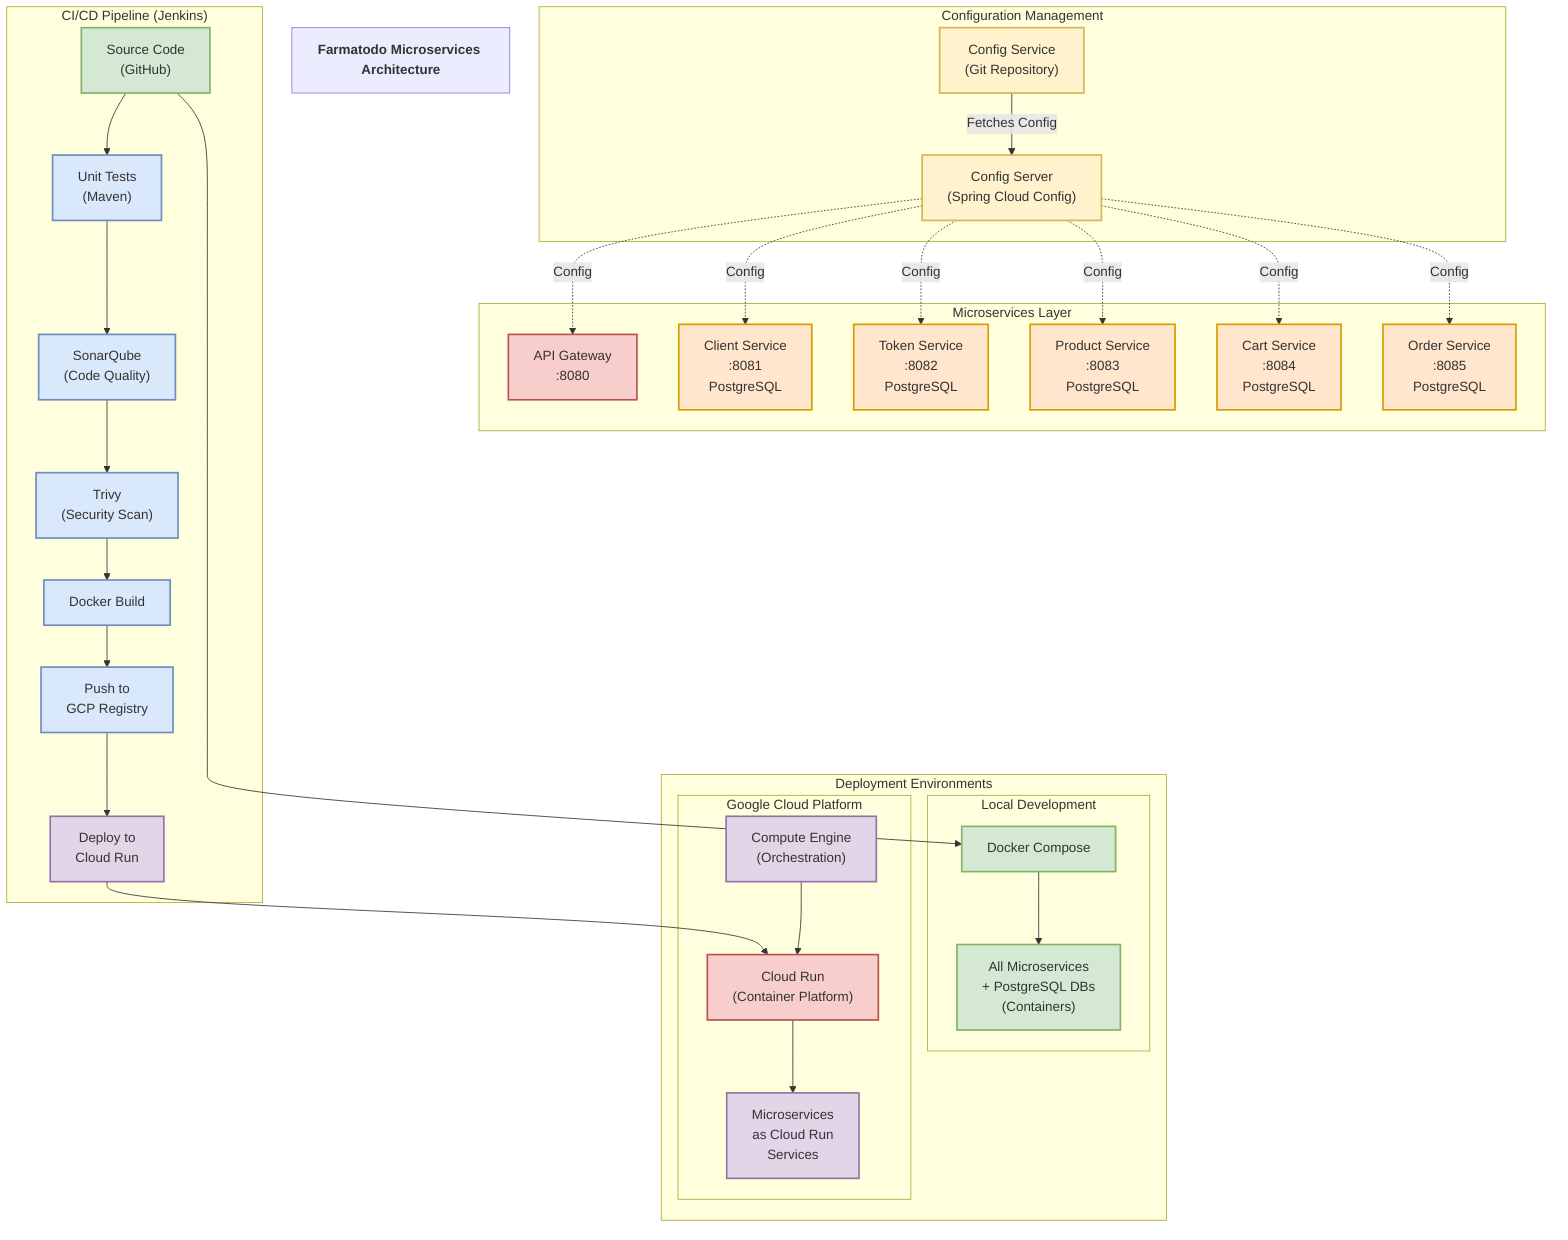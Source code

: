 %% Farmatodo Microservices Architecture with CI/CD Pipeline
%% This diagram can be viewed using Mermaid Live Editor (https://mermaid.live)
%% or rendered in GitHub markdown files

graph TB
    %% Title
    title[<b>Farmatodo Microservices Architecture</b>]

    %% Configuration Layer
    subgraph config[" Configuration Management "]
        direction LR
        ConfigService["Config Service<br/>(Git Repository)"]
        ConfigServer["Config Server<br/>(Spring Cloud Config)"]
        ConfigService -->|"Fetches Config"| ConfigServer
    end

    %% Microservices Layer
    subgraph microservices[" Microservices Layer "]
        direction LR
        Gateway["API Gateway<br/>:8080"]
        ClientSvc["Client Service<br/>:8081<br/>PostgreSQL"]
        TokenSvc["Token Service<br/>:8082<br/>PostgreSQL"]
        ProductSvc["Product Service<br/>:8083<br/>PostgreSQL"]
        CartSvc["Cart Service<br/>:8084<br/>PostgreSQL"]
        OrderSvc["Order Service<br/>:8085<br/>PostgreSQL"]
    end

    %% Config Server connections to microservices
    ConfigServer -.->|"Config"| Gateway
    ConfigServer -.->|"Config"| ClientSvc
    ConfigServer -.->|"Config"| TokenSvc
    ConfigServer -.->|"Config"| ProductSvc
    ConfigServer -.->|"Config"| CartSvc
    ConfigServer -.->|"Config"| OrderSvc

    %% CI/CD Pipeline
    subgraph pipeline[" CI/CD Pipeline (Jenkins) "]
        direction LR
        SourceCode["Source Code<br/>(GitHub)"]
        UnitTests["Unit Tests<br/>(Maven)"]
        Sonar["SonarQube<br/>(Code Quality)"]
        Trivy["Trivy<br/>(Security Scan)"]
        DockerBuild["Docker Build"]
        PushRegistry["Push to<br/>GCP Registry"]
        DeployGCP["Deploy to<br/>Cloud Run"]

        SourceCode --> UnitTests
        UnitTests --> Sonar
        Sonar --> Trivy
        Trivy --> DockerBuild
        DockerBuild --> PushRegistry
        PushRegistry --> DeployGCP
    end

    %% Deployment Environments
    subgraph deployment[" Deployment Environments "]
        direction TB

        subgraph local[" Local Development "]
            direction LR
            DockerCompose["Docker Compose"]
            LocalContainers["All Microservices<br/>+ PostgreSQL DBs<br/>(Containers)"]
            DockerCompose --> LocalContainers
        end

        subgraph cloud[" Google Cloud Platform "]
            direction LR
            ComputeEngine["Compute Engine<br/>(Orchestration)"]
            CloudRun["Cloud Run<br/>(Container Platform)"]
            CloudServices["Microservices<br/>as Cloud Run<br/>Services"]

            ComputeEngine --> CloudRun
            CloudRun --> CloudServices
        end
    end

    %% Flow from pipeline to deployments
    DeployGCP --> CloudRun
    SourceCode --> DockerCompose

    %% Styling
    classDef configStyle fill:#fff2cc,stroke:#d6b656,stroke-width:2px
    classDef microserviceStyle fill:#ffe6cc,stroke:#d79b00,stroke-width:2px
    classDef gatewayStyle fill:#f8cecc,stroke:#b85450,stroke-width:2px
    classDef pipelineStyle fill:#dae8fc,stroke:#6c8ebf,stroke-width:2px
    classDef deployStyle fill:#d5e8d4,stroke:#82b366,stroke-width:2px
    classDef cloudStyle fill:#e1d5e7,stroke:#9673a6,stroke-width:2px

    class ConfigService,ConfigServer configStyle
    class ClientSvc,TokenSvc,ProductSvc,CartSvc,OrderSvc microserviceStyle
    class Gateway,CloudRun gatewayStyle
    class UnitTests,Sonar,Trivy,DockerBuild,PushRegistry pipelineStyle
    class SourceCode,DockerCompose,LocalContainers deployStyle
    class ComputeEngine,CloudServices,DeployGCP cloudStyle